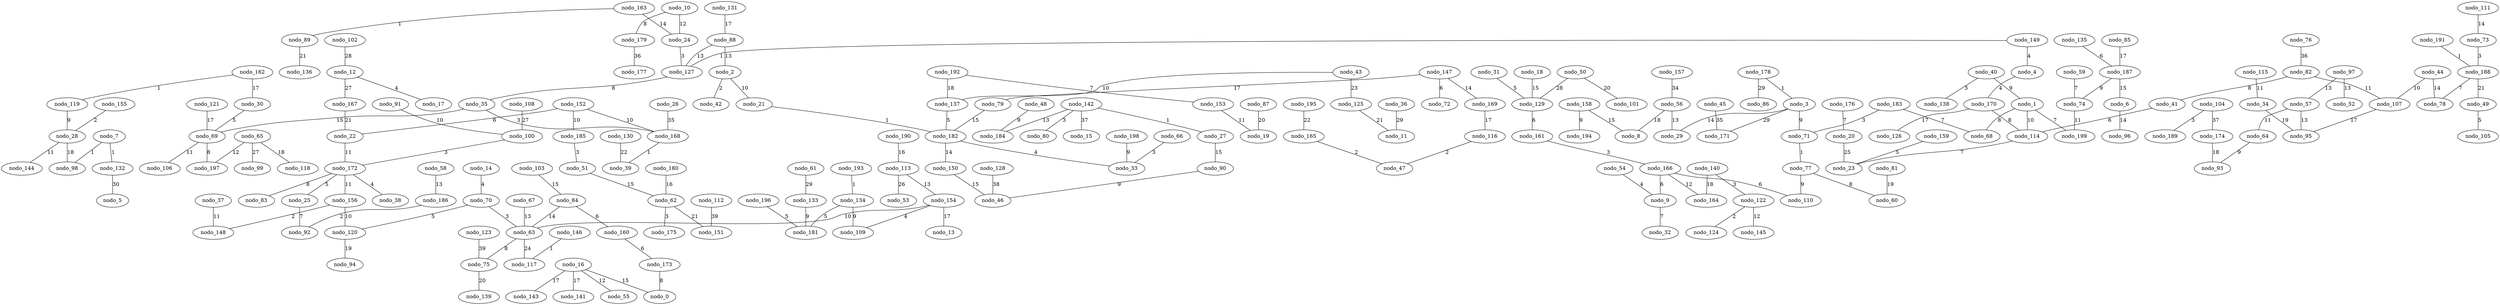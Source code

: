 graph gen_erdos_ren_200_i_kruskal {
  nodo_155 -- nodo_28 [label=2 weight=2];
  nodo_37 -- nodo_148 [label=11 weight=11];
  nodo_160 -- nodo_173 [label=6 weight=6];
  nodo_187 -- nodo_74 [label=9 weight=9];
  nodo_137 -- nodo_182 [label=5 weight=5];
  nodo_25 -- nodo_92 [label=7 weight=7];
  nodo_167 -- nodo_22 [label=21 weight=21];
  nodo_28 -- nodo_144 [label=11 weight=11];
  nodo_131 -- nodo_88 [label=17 weight=17];
  nodo_44 -- nodo_107 [label=10 weight=10];
  nodo_129 -- nodo_161 [label=6 weight=6];
  nodo_163 -- nodo_89 [label=1 weight=1];
  nodo_134 -- nodo_109 [label=9 weight=9];
  nodo_152 -- nodo_185 [label=10 weight=10];
  nodo_165 -- nodo_47 [label=2 weight=2];
  nodo_166 -- nodo_9 [label=6 weight=6];
  nodo_152 -- nodo_168 [label=10 weight=10];
  nodo_30 -- nodo_69 [label=5 weight=5];
  nodo_180 -- nodo_62 [label=16 weight=16];
  nodo_135 -- nodo_187 [label=6 weight=6];
  nodo_20 -- nodo_23 [label=25 weight=25];
  nodo_121 -- nodo_69 [label=17 weight=17];
  nodo_35 -- nodo_168 [label=3 weight=3];
  nodo_48 -- nodo_184 [label=9 weight=9];
  nodo_134 -- nodo_181 [label=5 weight=5];
  nodo_59 -- nodo_74 [label=7 weight=7];
  nodo_157 -- nodo_56 [label=34 weight=34];
  nodo_7 -- nodo_132 [label=1 weight=1];
  nodo_1 -- nodo_68 [label=8 weight=8];
  nodo_27 -- nodo_90 [label=15 weight=15];
  nodo_161 -- nodo_166 [label=3 weight=3];
  nodo_62 -- nodo_151 [label=21 weight=21];
  nodo_111 -- nodo_73 [label=14 weight=14];
  nodo_146 -- nodo_117 [label=1 weight=1];
  nodo_61 -- nodo_133 [label=29 weight=29];
  nodo_3 -- nodo_29 [label=14 weight=14];
  nodo_84 -- nodo_63 [label=14 weight=14];
  nodo_62 -- nodo_175 [label=3 weight=3];
  nodo_133 -- nodo_181 [label=9 weight=9];
  nodo_173 -- nodo_0 [label=8 weight=8];
  nodo_195 -- nodo_165 [label=22 weight=22];
  nodo_114 -- nodo_23 [label=7 weight=7];
  nodo_183 -- nodo_68 [label=7 weight=7];
  nodo_196 -- nodo_181 [label=5 weight=5];
  nodo_26 -- nodo_168 [label=35 weight=35];
  nodo_179 -- nodo_177 [label=36 weight=36];
  nodo_57 -- nodo_64 [label=11 weight=11];
  nodo_3 -- nodo_71 [label=9 weight=9];
  nodo_162 -- nodo_119 [label=1 weight=1];
  nodo_88 -- nodo_2 [label=13 weight=13];
  nodo_65 -- nodo_197 [label=12 weight=12];
  nodo_63 -- nodo_117 [label=24 weight=24];
  nodo_82 -- nodo_41 [label=8 weight=8];
  nodo_57 -- nodo_95 [label=13 weight=13];
  nodo_10 -- nodo_179 [label=8 weight=8];
  nodo_24 -- nodo_127 [label=3 weight=3];
  nodo_70 -- nodo_63 [label=3 weight=3];
  nodo_50 -- nodo_101 [label=20 weight=20];
  nodo_116 -- nodo_47 [label=2 weight=2];
  nodo_35 -- nodo_69 [label=15 weight=15];
  nodo_122 -- nodo_145 [label=12 weight=12];
  nodo_40 -- nodo_1 [label=9 weight=9];
  nodo_185 -- nodo_51 [label=3 weight=3];
  nodo_193 -- nodo_134 [label=1 weight=1];
  nodo_77 -- nodo_60 [label=8 weight=8];
  nodo_122 -- nodo_124 [label=2 weight=2];
  nodo_153 -- nodo_19 [label=11 weight=11];
  nodo_166 -- nodo_164 [label=12 weight=12];
  nodo_108 -- nodo_100 [label=27 weight=27];
  nodo_90 -- nodo_46 [label=9 weight=9];
  nodo_192 -- nodo_153 [label=7 weight=7];
  nodo_65 -- nodo_118 [label=18 weight=18];
  nodo_65 -- nodo_99 [label=27 weight=27];
  nodo_183 -- nodo_71 [label=3 weight=3];
  nodo_50 -- nodo_129 [label=28 weight=28];
  nodo_163 -- nodo_24 [label=14 weight=14];
  nodo_192 -- nodo_137 [label=18 weight=18];
  nodo_67 -- nodo_63 [label=13 weight=13];
  nodo_128 -- nodo_46 [label=38 weight=38];
  nodo_85 -- nodo_187 [label=17 weight=17];
  nodo_188 -- nodo_78 [label=7 weight=7];
  nodo_16 -- nodo_55 [label=12 weight=12];
  nodo_51 -- nodo_62 [label=15 weight=15];
  nodo_7 -- nodo_98 [label=1 weight=1];
  nodo_9 -- nodo_32 [label=7 weight=7];
  nodo_87 -- nodo_19 [label=20 weight=20];
  nodo_119 -- nodo_28 [label=9 weight=9];
  nodo_142 -- nodo_80 [label=3 weight=3];
  nodo_188 -- nodo_49 [label=21 weight=21];
  nodo_97 -- nodo_57 [label=13 weight=13];
  nodo_97 -- nodo_52 [label=13 weight=13];
  nodo_91 -- nodo_100 [label=10 weight=10];
  nodo_187 -- nodo_6 [label=15 weight=15];
  nodo_154 -- nodo_63 [label=10 weight=10];
  nodo_84 -- nodo_160 [label=6 weight=6];
  nodo_22 -- nodo_172 [label=11 weight=11];
  nodo_190 -- nodo_113 [label=16 weight=16];
  nodo_112 -- nodo_151 [label=39 weight=39];
  nodo_16 -- nodo_0 [label=15 weight=15];
  nodo_104 -- nodo_174 [label=37 weight=37];
  nodo_142 -- nodo_27 [label=1 weight=1];
  nodo_191 -- nodo_188 [label=1 weight=1];
  nodo_154 -- nodo_13 [label=17 weight=17];
  nodo_174 -- nodo_93 [label=18 weight=18];
  nodo_107 -- nodo_95 [label=17 weight=17];
  nodo_186 -- nodo_92 [label=2 weight=2];
  nodo_104 -- nodo_189 [label=3 weight=3];
  nodo_63 -- nodo_75 [label=8 weight=8];
  nodo_176 -- nodo_20 [label=7 weight=7];
  nodo_14 -- nodo_70 [label=4 weight=4];
  nodo_178 -- nodo_3 [label=1 weight=1];
  nodo_132 -- nodo_5 [label=30 weight=30];
  nodo_113 -- nodo_154 [label=13 weight=13];
  nodo_166 -- nodo_110 [label=6 weight=6];
  nodo_21 -- nodo_182 [label=1 weight=1];
  nodo_1 -- nodo_199 [label=7 weight=7];
  nodo_69 -- nodo_197 [label=8 weight=8];
  nodo_149 -- nodo_127 [label=1 weight=1];
  nodo_69 -- nodo_106 [label=11 weight=11];
  nodo_12 -- nodo_167 [label=27 weight=27];
  nodo_79 -- nodo_182 [label=15 weight=15];
  nodo_31 -- nodo_129 [label=5 weight=5];
  nodo_178 -- nodo_86 [label=29 weight=29];
  nodo_49 -- nodo_105 [label=5 weight=5];
  nodo_77 -- nodo_110 [label=9 weight=9];
  nodo_82 -- nodo_107 [label=11 weight=11];
  nodo_120 -- nodo_94 [label=19 weight=19];
  nodo_28 -- nodo_98 [label=18 weight=18];
  nodo_2 -- nodo_21 [label=10 weight=10];
  nodo_71 -- nodo_77 [label=1 weight=1];
  nodo_75 -- nodo_139 [label=20 weight=20];
  nodo_169 -- nodo_116 [label=17 weight=17];
  nodo_40 -- nodo_138 [label=3 weight=3];
  nodo_2 -- nodo_42 [label=2 weight=2];
  nodo_182 -- nodo_150 [label=14 weight=14];
  nodo_102 -- nodo_12 [label=28 weight=28];
  nodo_168 -- nodo_39 [label=1 weight=1];
  nodo_56 -- nodo_8 [label=18 weight=18];
  nodo_172 -- nodo_38 [label=4 weight=4];
  nodo_147 -- nodo_72 [label=6 weight=6];
  nodo_147 -- nodo_79 [label=17 weight=17];
  nodo_113 -- nodo_53 [label=26 weight=26];
  nodo_172 -- nodo_25 [label=5 weight=5];
  nodo_140 -- nodo_164 [label=18 weight=18];
  nodo_154 -- nodo_109 [label=4 weight=4];
  nodo_3 -- nodo_171 [label=29 weight=29];
  nodo_172 -- nodo_156 [label=11 weight=11];
  nodo_74 -- nodo_199 [label=11 weight=11];
  nodo_149 -- nodo_4 [label=4 weight=4];
  nodo_147 -- nodo_169 [label=14 weight=14];
  nodo_125 -- nodo_11 [label=21 weight=21];
  nodo_123 -- nodo_75 [label=39 weight=39];
  nodo_54 -- nodo_9 [label=4 weight=4];
  nodo_159 -- nodo_23 [label=5 weight=5];
  nodo_115 -- nodo_34 [label=11 weight=11];
  nodo_142 -- nodo_184 [label=13 weight=13];
  nodo_156 -- nodo_120 [label=10 weight=10];
  nodo_88 -- nodo_127 [label=13 weight=13];
  nodo_10 -- nodo_24 [label=12 weight=12];
  nodo_140 -- nodo_122 [label=3 weight=3];
  nodo_89 -- nodo_136 [label=21 weight=21];
  nodo_41 -- nodo_114 [label=6 weight=6];
  nodo_58 -- nodo_186 [label=13 weight=13];
  nodo_81 -- nodo_60 [label=19 weight=19];
  nodo_156 -- nodo_148 [label=2 weight=2];
  nodo_18 -- nodo_129 [label=15 weight=15];
  nodo_182 -- nodo_33 [label=4 weight=4];
  nodo_158 -- nodo_194 [label=9 weight=9];
  nodo_43 -- nodo_137 [label=10 weight=10];
  nodo_64 -- nodo_93 [label=9 weight=9];
  nodo_66 -- nodo_33 [label=3 weight=3];
  nodo_152 -- nodo_22 [label=6 weight=6];
  nodo_198 -- nodo_33 [label=9 weight=9];
  nodo_4 -- nodo_170 [label=4 weight=4];
  nodo_34 -- nodo_95 [label=19 weight=19];
  nodo_70 -- nodo_120 [label=5 weight=5];
  nodo_142 -- nodo_15 [label=37 weight=37];
  nodo_127 -- nodo_35 [label=8 weight=8];
  nodo_130 -- nodo_39 [label=22 weight=22];
  nodo_76 -- nodo_82 [label=36 weight=36];
  nodo_103 -- nodo_84 [label=15 weight=15];
  nodo_162 -- nodo_30 [label=17 weight=17];
  nodo_158 -- nodo_8 [label=15 weight=15];
  nodo_150 -- nodo_46 [label=15 weight=15];
  nodo_36 -- nodo_11 [label=29 weight=29];
  nodo_16 -- nodo_143 [label=17 weight=17];
  nodo_16 -- nodo_141 [label=17 weight=17];
  nodo_56 -- nodo_29 [label=13 weight=13];
  nodo_170 -- nodo_114 [label=8 weight=8];
  nodo_100 -- nodo_172 [label=3 weight=3];
  nodo_43 -- nodo_125 [label=23 weight=23];
  nodo_12 -- nodo_17 [label=4 weight=4];
  nodo_1 -- nodo_114 [label=10 weight=10];
  nodo_73 -- nodo_188 [label=3 weight=3];
  nodo_45 -- nodo_171 [label=35 weight=35];
  nodo_6 -- nodo_96 [label=14 weight=14];
  nodo_172 -- nodo_83 [label=8 weight=8];
  nodo_44 -- nodo_78 [label=14 weight=14];
  nodo_170 -- nodo_126 [label=17 weight=17];
}